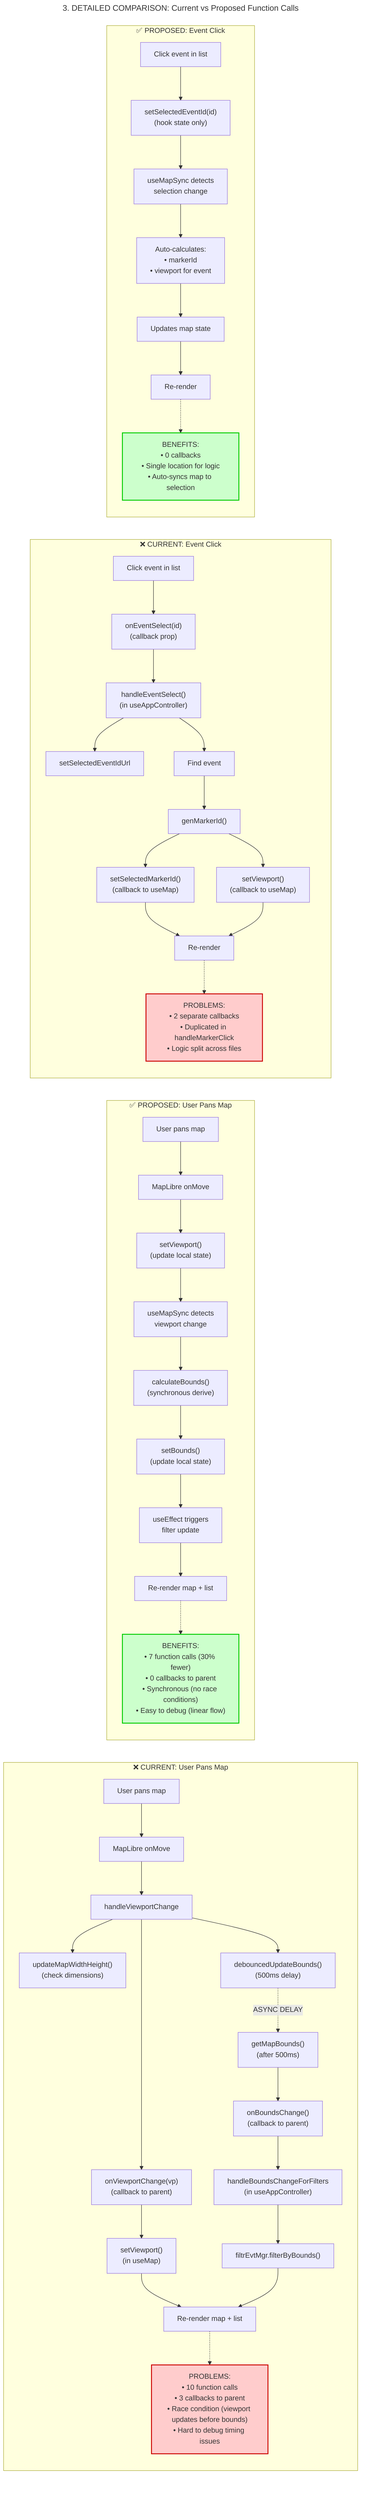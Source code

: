 ---
title: "3. DETAILED COMPARISON: Current vs Proposed Function Calls"
---
flowchart LR
    subgraph CurrentFlow["❌ CURRENT: User Pans Map"]
        direction TB

        C1["User pans map"]
        C2["MapLibre onMove"]
        C3["handleViewportChange"]
        C4a["updateMapWidthHeight()<br/>(check dimensions)"]
        C4b["onViewportChange(vp)<br/>(callback to parent)"]
        C4c["debouncedUpdateBounds()<br/>(500ms delay)"]
        C5["setViewport()<br/>(in useMap)"]
        C6["getMapBounds()<br/>(after 500ms)"]
        C7["onBoundsChange()<br/>(callback to parent)"]
        C8["handleBoundsChangeForFilters<br/>(in useAppController)"]
        C9["filtrEvtMgr.filterByBounds()"]
        C10["Re-render map + list"]

        C1 --> C2 --> C3
        C3 --> C4a
        C3 --> C4b
        C3 --> C4c
        C4b --> C5
        C5 --> C10
        C4c -.->|"ASYNC DELAY"| C6
        C6 --> C7
        C7 --> C8
        C8 --> C9
        C9 --> C10

        CProblems["PROBLEMS:<br/>• 10 function calls<br/>• 3 callbacks to parent<br/>• Race condition (viewport updates before bounds)<br/>• Hard to debug timing issues"]

        C10 -.-> CProblems
    end

    subgraph ProposedFlow["✅ PROPOSED: User Pans Map"]
        direction TB

        P1["User pans map"]
        P2["MapLibre onMove"]
        P3["setViewport()<br/>(update local state)"]
        P4["useMapSync detects<br/>viewport change"]
        P5["calculateBounds()<br/>(synchronous derive)"]
        P6["setBounds()<br/>(update local state)"]
        P7["useEffect triggers<br/>filter update"]
        P8["Re-render map + list"]

        P1 --> P2 --> P3
        P3 --> P4
        P4 --> P5
        P5 --> P6
        P6 --> P7
        P7 --> P8

        PBenefits["BENEFITS:<br/>• 7 function calls (30% fewer)<br/>• 0 callbacks to parent<br/>• Synchronous (no race conditions)<br/>• Easy to debug (linear flow)"]

        P8 -.-> PBenefits
    end

    subgraph EventClickCurrent["❌ CURRENT: Event Click"]
        direction TB

        E1["Click event in list"]
        E2["onEventSelect(id)<br/>(callback prop)"]
        E3["handleEventSelect()<br/>(in useAppController)"]
        E4["setSelectedEventIdUrl"]
        E5["Find event"]
        E6["genMarkerId()"]
        E7["setSelectedMarkerId()<br/>(callback to useMap)"]
        E8["setViewport()<br/>(callback to useMap)"]
        E9["Re-render"]

        E1 --> E2 --> E3
        E3 --> E4
        E3 --> E5
        E5 --> E6
        E6 --> E7
        E6 --> E8
        E7 --> E9
        E8 --> E9

        ECProblems["PROBLEMS:<br/>• 2 separate callbacks<br/>• Duplicated in handleMarkerClick<br/>• Logic split across files"]

        E9 -.-> ECProblems
    end

    subgraph EventClickProposed["✅ PROPOSED: Event Click"]
        direction TB

        EP1["Click event in list"]
        EP2["setSelectedEventId(id)<br/>(hook state only)"]
        EP3["useMapSync detects<br/>selection change"]
        EP4["Auto-calculates:<br/>• markerId<br/>• viewport for event"]
        EP5["Updates map state"]
        EP6["Re-render"]

        EP1 --> EP2
        EP2 --> EP3
        EP3 --> EP4
        EP4 --> EP5
        EP5 --> EP6

        EPBenefits["BENEFITS:<br/>• 0 callbacks<br/>• Single location for logic<br/>• Auto-syncs map to selection"]

        EP6 -.-> EPBenefits
    end

    classDef problem fill:#ffcccc,stroke:#cc0000,stroke-width:2px
    classDef benefit fill:#ccffcc,stroke:#00cc00,stroke-width:2px

    class CProblems,ECProblems problem
    class PBenefits,EPBenefits benefit